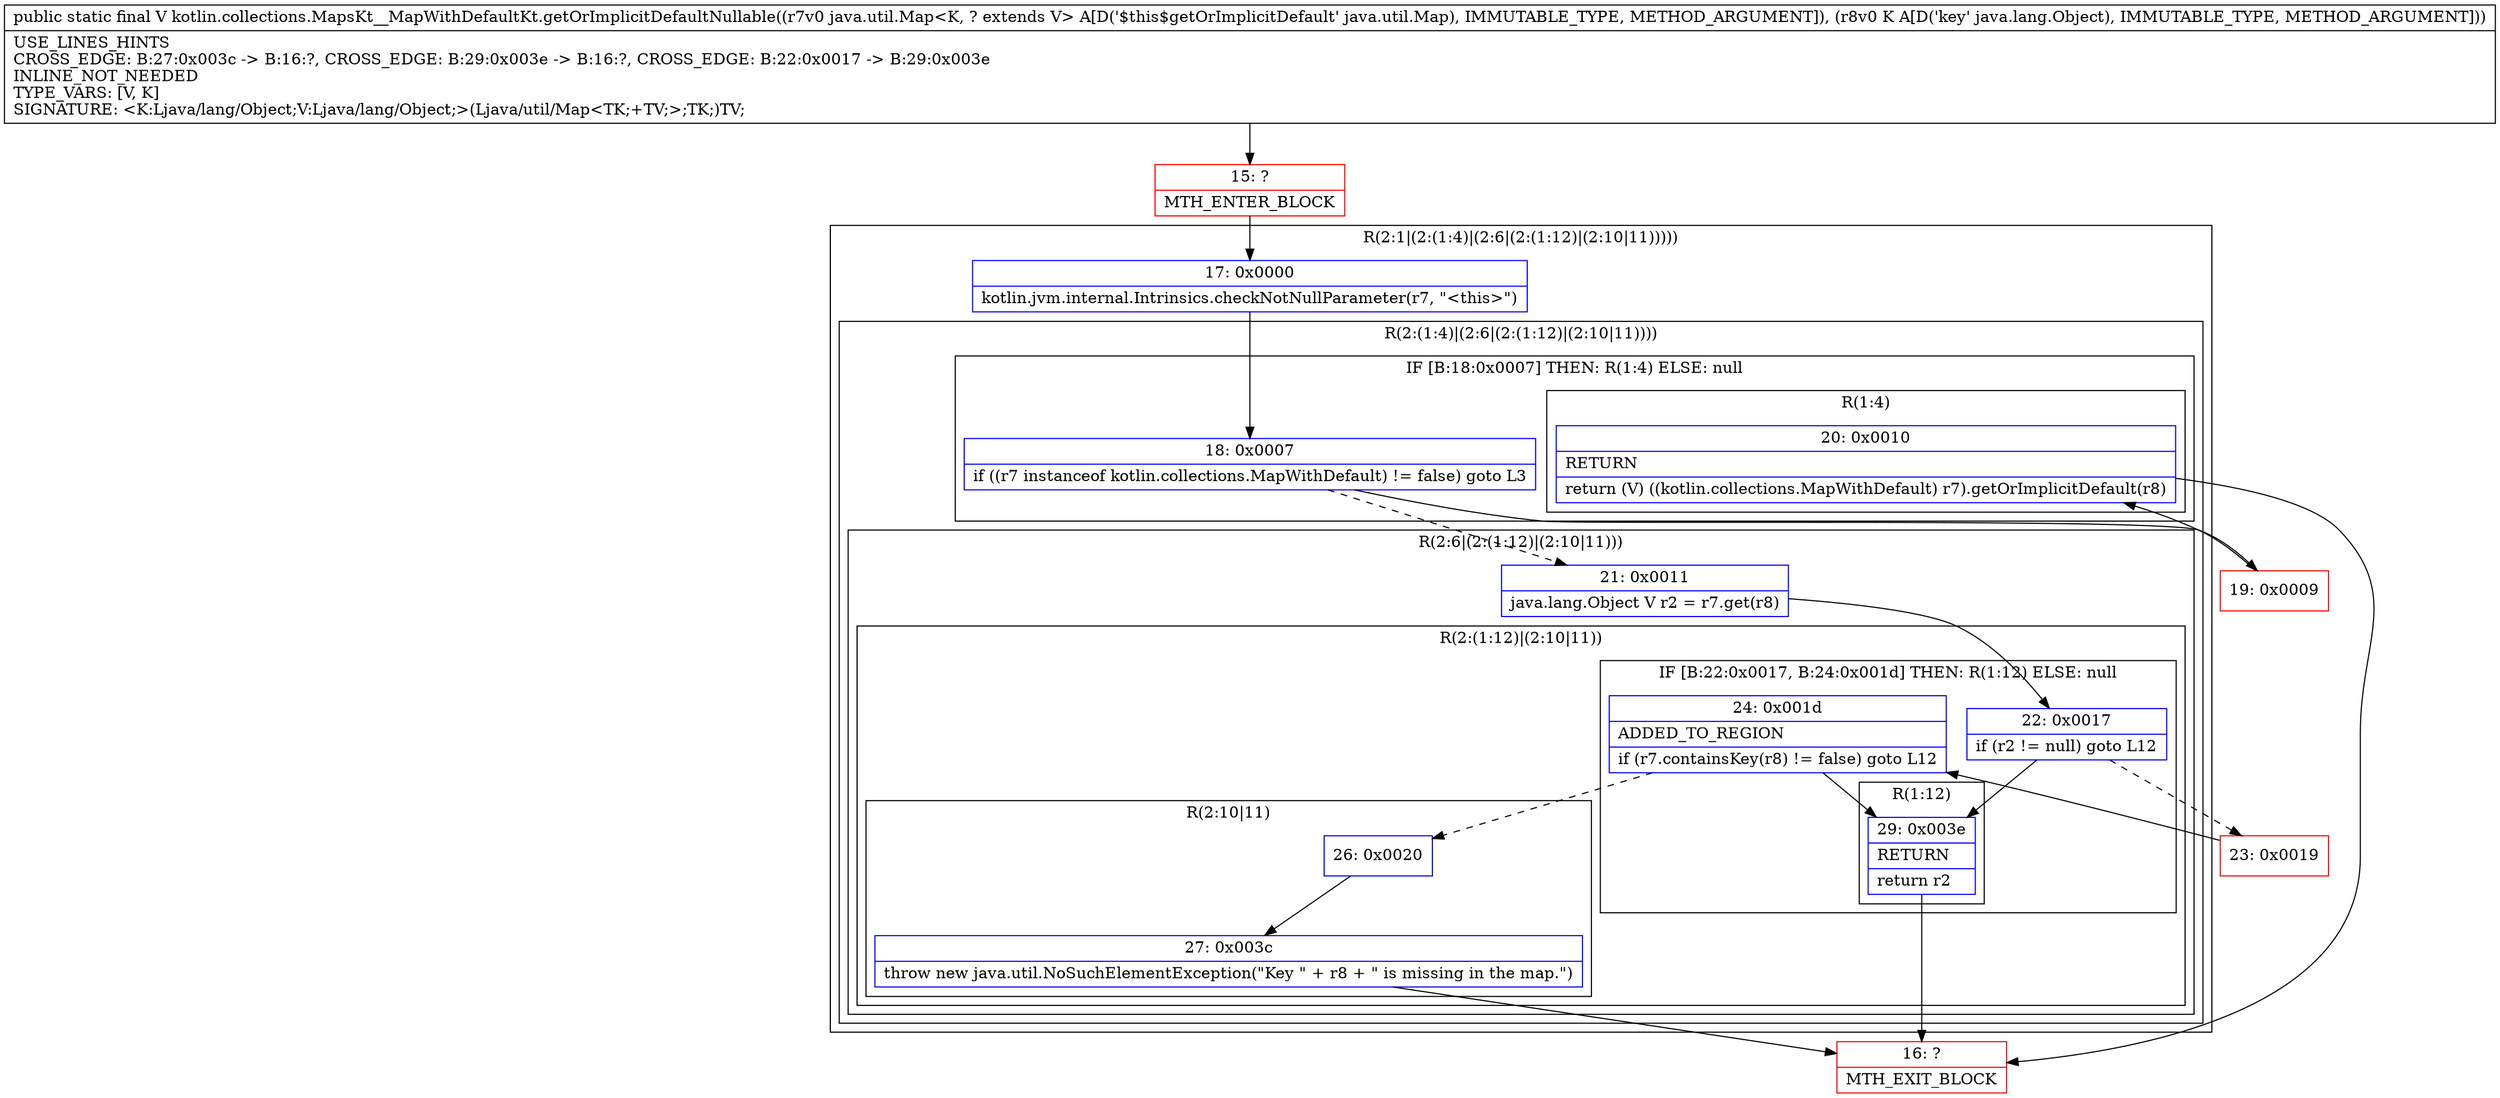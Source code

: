 digraph "CFG forkotlin.collections.MapsKt__MapWithDefaultKt.getOrImplicitDefaultNullable(Ljava\/util\/Map;Ljava\/lang\/Object;)Ljava\/lang\/Object;" {
subgraph cluster_Region_1063306510 {
label = "R(2:1|(2:(1:4)|(2:6|(2:(1:12)|(2:10|11)))))";
node [shape=record,color=blue];
Node_17 [shape=record,label="{17\:\ 0x0000|kotlin.jvm.internal.Intrinsics.checkNotNullParameter(r7, \"\<this\>\")\l}"];
subgraph cluster_Region_1264544900 {
label = "R(2:(1:4)|(2:6|(2:(1:12)|(2:10|11))))";
node [shape=record,color=blue];
subgraph cluster_IfRegion_783159158 {
label = "IF [B:18:0x0007] THEN: R(1:4) ELSE: null";
node [shape=record,color=blue];
Node_18 [shape=record,label="{18\:\ 0x0007|if ((r7 instanceof kotlin.collections.MapWithDefault) != false) goto L3\l}"];
subgraph cluster_Region_1160237078 {
label = "R(1:4)";
node [shape=record,color=blue];
Node_20 [shape=record,label="{20\:\ 0x0010|RETURN\l|return (V) ((kotlin.collections.MapWithDefault) r7).getOrImplicitDefault(r8)\l}"];
}
}
subgraph cluster_Region_1076331284 {
label = "R(2:6|(2:(1:12)|(2:10|11)))";
node [shape=record,color=blue];
Node_21 [shape=record,label="{21\:\ 0x0011|java.lang.Object V r2 = r7.get(r8)\l}"];
subgraph cluster_Region_2086024457 {
label = "R(2:(1:12)|(2:10|11))";
node [shape=record,color=blue];
subgraph cluster_IfRegion_49710602 {
label = "IF [B:22:0x0017, B:24:0x001d] THEN: R(1:12) ELSE: null";
node [shape=record,color=blue];
Node_22 [shape=record,label="{22\:\ 0x0017|if (r2 != null) goto L12\l}"];
Node_24 [shape=record,label="{24\:\ 0x001d|ADDED_TO_REGION\l|if (r7.containsKey(r8) != false) goto L12\l}"];
subgraph cluster_Region_1032172210 {
label = "R(1:12)";
node [shape=record,color=blue];
Node_29 [shape=record,label="{29\:\ 0x003e|RETURN\l|return r2\l}"];
}
}
subgraph cluster_Region_1289575755 {
label = "R(2:10|11)";
node [shape=record,color=blue];
Node_26 [shape=record,label="{26\:\ 0x0020}"];
Node_27 [shape=record,label="{27\:\ 0x003c|throw new java.util.NoSuchElementException(\"Key \" + r8 + \" is missing in the map.\")\l}"];
}
}
}
}
}
Node_15 [shape=record,color=red,label="{15\:\ ?|MTH_ENTER_BLOCK\l}"];
Node_19 [shape=record,color=red,label="{19\:\ 0x0009}"];
Node_16 [shape=record,color=red,label="{16\:\ ?|MTH_EXIT_BLOCK\l}"];
Node_23 [shape=record,color=red,label="{23\:\ 0x0019}"];
MethodNode[shape=record,label="{public static final V kotlin.collections.MapsKt__MapWithDefaultKt.getOrImplicitDefaultNullable((r7v0 java.util.Map\<K, ? extends V\> A[D('$this$getOrImplicitDefault' java.util.Map), IMMUTABLE_TYPE, METHOD_ARGUMENT]), (r8v0 K A[D('key' java.lang.Object), IMMUTABLE_TYPE, METHOD_ARGUMENT]))  | USE_LINES_HINTS\lCROSS_EDGE: B:27:0x003c \-\> B:16:?, CROSS_EDGE: B:29:0x003e \-\> B:16:?, CROSS_EDGE: B:22:0x0017 \-\> B:29:0x003e\lINLINE_NOT_NEEDED\lTYPE_VARS: [V, K]\lSIGNATURE: \<K:Ljava\/lang\/Object;V:Ljava\/lang\/Object;\>(Ljava\/util\/Map\<TK;+TV;\>;TK;)TV;\l}"];
MethodNode -> Node_15;Node_17 -> Node_18;
Node_18 -> Node_19;
Node_18 -> Node_21[style=dashed];
Node_20 -> Node_16;
Node_21 -> Node_22;
Node_22 -> Node_23[style=dashed];
Node_22 -> Node_29;
Node_24 -> Node_26[style=dashed];
Node_24 -> Node_29;
Node_29 -> Node_16;
Node_26 -> Node_27;
Node_27 -> Node_16;
Node_15 -> Node_17;
Node_19 -> Node_20;
Node_23 -> Node_24;
}

